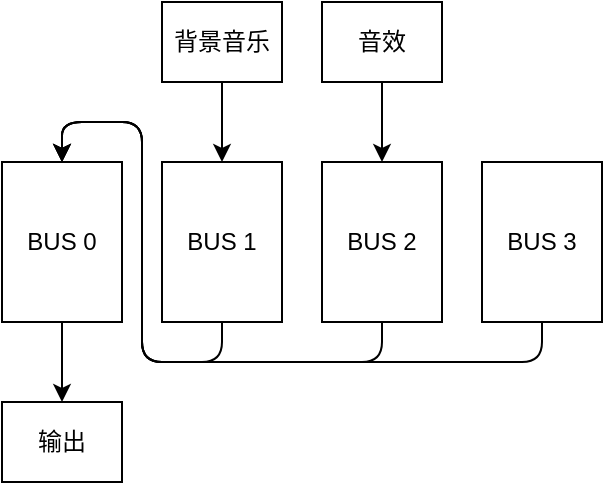 <mxfile>
    <diagram id="CiNk-R6jzC13yHhdKgKK" name="第 1 页">
        <mxGraphModel dx="734" dy="543" grid="1" gridSize="10" guides="1" tooltips="1" connect="1" arrows="1" fold="1" page="1" pageScale="1" pageWidth="827" pageHeight="1169" math="0" shadow="0">
            <root>
                <mxCell id="0"/>
                <mxCell id="1" parent="0"/>
                <mxCell id="9" style="edgeStyle=orthogonalEdgeStyle;html=1;exitX=0.5;exitY=1;exitDx=0;exitDy=0;entryX=0.5;entryY=0;entryDx=0;entryDy=0;" edge="1" parent="1" source="2" target="10">
                    <mxGeometry relative="1" as="geometry">
                        <mxPoint x="230" y="300" as="targetPoint"/>
                    </mxGeometry>
                </mxCell>
                <mxCell id="2" value="BUS 0" style="rounded=0;whiteSpace=wrap;html=1;" vertex="1" parent="1">
                    <mxGeometry x="200" y="200" width="60" height="80" as="geometry"/>
                </mxCell>
                <mxCell id="6" style="edgeStyle=orthogonalEdgeStyle;html=1;exitX=0.5;exitY=1;exitDx=0;exitDy=0;entryX=0.5;entryY=0;entryDx=0;entryDy=0;" edge="1" parent="1" source="3" target="2">
                    <mxGeometry relative="1" as="geometry">
                        <mxPoint x="240" y="160" as="targetPoint"/>
                        <Array as="points">
                            <mxPoint x="310" y="300"/>
                            <mxPoint x="270" y="300"/>
                            <mxPoint x="270" y="180"/>
                            <mxPoint x="230" y="180"/>
                        </Array>
                    </mxGeometry>
                </mxCell>
                <mxCell id="3" value="BUS 1" style="rounded=0;whiteSpace=wrap;html=1;" vertex="1" parent="1">
                    <mxGeometry x="280" y="200" width="60" height="80" as="geometry"/>
                </mxCell>
                <mxCell id="7" style="edgeStyle=orthogonalEdgeStyle;html=1;exitX=0.5;exitY=1;exitDx=0;exitDy=0;entryX=0.5;entryY=0;entryDx=0;entryDy=0;" edge="1" parent="1" source="4" target="2">
                    <mxGeometry relative="1" as="geometry">
                        <Array as="points">
                            <mxPoint x="390" y="300"/>
                            <mxPoint x="270" y="300"/>
                            <mxPoint x="270" y="180"/>
                            <mxPoint x="230" y="180"/>
                        </Array>
                    </mxGeometry>
                </mxCell>
                <mxCell id="4" value="BUS 2" style="rounded=0;whiteSpace=wrap;html=1;" vertex="1" parent="1">
                    <mxGeometry x="360" y="200" width="60" height="80" as="geometry"/>
                </mxCell>
                <mxCell id="8" style="edgeStyle=orthogonalEdgeStyle;html=1;exitX=0.5;exitY=1;exitDx=0;exitDy=0;entryX=0.5;entryY=0;entryDx=0;entryDy=0;" edge="1" parent="1" source="5" target="2">
                    <mxGeometry relative="1" as="geometry">
                        <Array as="points">
                            <mxPoint x="470" y="300"/>
                            <mxPoint x="270" y="300"/>
                            <mxPoint x="270" y="180"/>
                            <mxPoint x="230" y="180"/>
                        </Array>
                    </mxGeometry>
                </mxCell>
                <mxCell id="5" value="BUS 3" style="rounded=0;whiteSpace=wrap;html=1;" vertex="1" parent="1">
                    <mxGeometry x="440" y="200" width="60" height="80" as="geometry"/>
                </mxCell>
                <mxCell id="10" value="输出" style="rounded=0;whiteSpace=wrap;html=1;" vertex="1" parent="1">
                    <mxGeometry x="200" y="320" width="60" height="40" as="geometry"/>
                </mxCell>
                <mxCell id="12" style="edgeStyle=orthogonalEdgeStyle;html=1;exitX=0.5;exitY=1;exitDx=0;exitDy=0;entryX=0.5;entryY=0;entryDx=0;entryDy=0;" edge="1" parent="1" source="11" target="3">
                    <mxGeometry relative="1" as="geometry"/>
                </mxCell>
                <mxCell id="11" value="背景音乐" style="rounded=0;whiteSpace=wrap;html=1;" vertex="1" parent="1">
                    <mxGeometry x="280" y="120" width="60" height="40" as="geometry"/>
                </mxCell>
                <mxCell id="14" style="edgeStyle=orthogonalEdgeStyle;html=1;exitX=0.5;exitY=1;exitDx=0;exitDy=0;entryX=0.5;entryY=0;entryDx=0;entryDy=0;" edge="1" parent="1" source="13" target="4">
                    <mxGeometry relative="1" as="geometry"/>
                </mxCell>
                <mxCell id="13" value="音效" style="rounded=0;whiteSpace=wrap;html=1;" vertex="1" parent="1">
                    <mxGeometry x="360" y="120" width="60" height="40" as="geometry"/>
                </mxCell>
            </root>
        </mxGraphModel>
    </diagram>
    <diagram id="Z16fXDf6MjDLryCVZEoy" name="第 2 页">
        <mxGraphModel dx="734" dy="543" grid="1" gridSize="10" guides="1" tooltips="1" connect="1" arrows="1" fold="1" page="1" pageScale="1" pageWidth="827" pageHeight="1169" math="0" shadow="0">
            <root>
                <mxCell id="6ag7DJAT6rCrKb1GnTZw-0"/>
                <mxCell id="6ag7DJAT6rCrKb1GnTZw-1" parent="6ag7DJAT6rCrKb1GnTZw-0"/>
                <mxCell id="6IIFlrv_Hpw2YGFFN5Ox-4" style="edgeStyle=orthogonalEdgeStyle;html=1;exitX=1;exitY=0.5;exitDx=0;exitDy=0;entryX=0;entryY=0.5;entryDx=0;entryDy=0;" edge="1" parent="6ag7DJAT6rCrKb1GnTZw-1" target="6ag7DJAT6rCrKb1GnTZw-3">
                    <mxGeometry relative="1" as="geometry">
                        <mxPoint x="100" y="220" as="sourcePoint"/>
                    </mxGeometry>
                </mxCell>
                <mxCell id="6IIFlrv_Hpw2YGFFN5Ox-5" style="edgeStyle=orthogonalEdgeStyle;html=1;exitX=1;exitY=0.5;exitDx=0;exitDy=0;entryX=0;entryY=0.5;entryDx=0;entryDy=0;" edge="1" parent="6ag7DJAT6rCrKb1GnTZw-1" source="6ag7DJAT6rCrKb1GnTZw-3" target="6IIFlrv_Hpw2YGFFN5Ox-0">
                    <mxGeometry relative="1" as="geometry"/>
                </mxCell>
                <mxCell id="6ag7DJAT6rCrKb1GnTZw-3" value="效果链" style="rounded=0;whiteSpace=wrap;html=1;" vertex="1" parent="6ag7DJAT6rCrKb1GnTZw-1">
                    <mxGeometry x="120" y="200" width="80" height="40" as="geometry"/>
                </mxCell>
                <mxCell id="6IIFlrv_Hpw2YGFFN5Ox-6" style="edgeStyle=orthogonalEdgeStyle;html=1;exitX=1;exitY=0.5;exitDx=0;exitDy=0;entryX=0;entryY=0.5;entryDx=0;entryDy=0;" edge="1" parent="6ag7DJAT6rCrKb1GnTZw-1" source="6IIFlrv_Hpw2YGFFN5Ox-0" target="6IIFlrv_Hpw2YGFFN5Ox-2">
                    <mxGeometry relative="1" as="geometry"/>
                </mxCell>
                <mxCell id="6IIFlrv_Hpw2YGFFN5Ox-16" style="edgeStyle=orthogonalEdgeStyle;html=1;exitX=0.5;exitY=1;exitDx=0;exitDy=0;" edge="1" parent="6ag7DJAT6rCrKb1GnTZw-1" source="6IIFlrv_Hpw2YGFFN5Ox-0">
                    <mxGeometry relative="1" as="geometry">
                        <mxPoint x="260" y="260" as="targetPoint"/>
                    </mxGeometry>
                </mxCell>
                <mxCell id="6IIFlrv_Hpw2YGFFN5Ox-0" value="推子前发送" style="rounded=0;whiteSpace=wrap;html=1;" vertex="1" parent="6ag7DJAT6rCrKb1GnTZw-1">
                    <mxGeometry x="220" y="200" width="80" height="40" as="geometry"/>
                </mxCell>
                <mxCell id="6IIFlrv_Hpw2YGFFN5Ox-8" style="edgeStyle=orthogonalEdgeStyle;html=1;exitX=1;exitY=0.5;exitDx=0;exitDy=0;entryX=0;entryY=0.5;entryDx=0;entryDy=0;" edge="1" parent="6ag7DJAT6rCrKb1GnTZw-1" source="6IIFlrv_Hpw2YGFFN5Ox-2" target="6IIFlrv_Hpw2YGFFN5Ox-7">
                    <mxGeometry relative="1" as="geometry"/>
                </mxCell>
                <mxCell id="6IIFlrv_Hpw2YGFFN5Ox-2" value="音量" style="rounded=0;whiteSpace=wrap;html=1;" vertex="1" parent="6ag7DJAT6rCrKb1GnTZw-1">
                    <mxGeometry x="320" y="200" width="80" height="40" as="geometry"/>
                </mxCell>
                <mxCell id="6IIFlrv_Hpw2YGFFN5Ox-10" style="edgeStyle=orthogonalEdgeStyle;html=1;exitX=1;exitY=0.5;exitDx=0;exitDy=0;entryX=0;entryY=0.5;entryDx=0;entryDy=0;" edge="1" parent="6ag7DJAT6rCrKb1GnTZw-1" source="6IIFlrv_Hpw2YGFFN5Ox-7" target="6IIFlrv_Hpw2YGFFN5Ox-9">
                    <mxGeometry relative="1" as="geometry"/>
                </mxCell>
                <mxCell id="6IIFlrv_Hpw2YGFFN5Ox-18" style="edgeStyle=orthogonalEdgeStyle;html=1;exitX=0.5;exitY=1;exitDx=0;exitDy=0;" edge="1" parent="6ag7DJAT6rCrKb1GnTZw-1" source="6IIFlrv_Hpw2YGFFN5Ox-7">
                    <mxGeometry relative="1" as="geometry">
                        <mxPoint x="460" y="260" as="targetPoint"/>
                    </mxGeometry>
                </mxCell>
                <mxCell id="6IIFlrv_Hpw2YGFFN5Ox-7" value="推子后发送" style="rounded=0;whiteSpace=wrap;html=1;" vertex="1" parent="6ag7DJAT6rCrKb1GnTZw-1">
                    <mxGeometry x="420" y="200" width="80" height="40" as="geometry"/>
                </mxCell>
                <mxCell id="6IIFlrv_Hpw2YGFFN5Ox-12" style="edgeStyle=orthogonalEdgeStyle;html=1;exitX=1;exitY=0.5;exitDx=0;exitDy=0;entryX=0;entryY=0.5;entryDx=0;entryDy=0;" edge="1" parent="6ag7DJAT6rCrKb1GnTZw-1" source="6IIFlrv_Hpw2YGFFN5Ox-9" target="6IIFlrv_Hpw2YGFFN5Ox-11">
                    <mxGeometry relative="1" as="geometry"/>
                </mxCell>
                <mxCell id="6IIFlrv_Hpw2YGFFN5Ox-9" value="声像" style="rounded=0;whiteSpace=wrap;html=1;" vertex="1" parent="6ag7DJAT6rCrKb1GnTZw-1">
                    <mxGeometry x="520" y="200" width="80" height="40" as="geometry"/>
                </mxCell>
                <mxCell id="6IIFlrv_Hpw2YGFFN5Ox-13" style="edgeStyle=orthogonalEdgeStyle;html=1;exitX=1;exitY=0.5;exitDx=0;exitDy=0;" edge="1" parent="6ag7DJAT6rCrKb1GnTZw-1" source="6IIFlrv_Hpw2YGFFN5Ox-11">
                    <mxGeometry relative="1" as="geometry">
                        <mxPoint x="720" y="220" as="targetPoint"/>
                    </mxGeometry>
                </mxCell>
                <mxCell id="6IIFlrv_Hpw2YGFFN5Ox-20" style="edgeStyle=orthogonalEdgeStyle;html=1;exitX=0.5;exitY=1;exitDx=0;exitDy=0;" edge="1" parent="6ag7DJAT6rCrKb1GnTZw-1" source="6IIFlrv_Hpw2YGFFN5Ox-11">
                    <mxGeometry relative="1" as="geometry">
                        <mxPoint x="660" y="260" as="targetPoint"/>
                    </mxGeometry>
                </mxCell>
                <mxCell id="6IIFlrv_Hpw2YGFFN5Ox-11" value="后声像发送" style="rounded=0;whiteSpace=wrap;html=1;" vertex="1" parent="6ag7DJAT6rCrKb1GnTZw-1">
                    <mxGeometry x="620" y="200" width="80" height="40" as="geometry"/>
                </mxCell>
                <mxCell id="6IIFlrv_Hpw2YGFFN5Ox-14" value="音频源" style="text;html=1;align=center;verticalAlign=middle;resizable=0;points=[];autosize=1;strokeColor=none;fillColor=none;" vertex="1" parent="6ag7DJAT6rCrKb1GnTZw-1">
                    <mxGeometry x="50" y="210" width="50" height="20" as="geometry"/>
                </mxCell>
                <mxCell id="6IIFlrv_Hpw2YGFFN5Ox-15" value="输出/其他 BUS" style="text;html=1;align=center;verticalAlign=middle;resizable=0;points=[];autosize=1;strokeColor=none;fillColor=none;" vertex="1" parent="6ag7DJAT6rCrKb1GnTZw-1">
                    <mxGeometry x="720" y="210" width="90" height="20" as="geometry"/>
                </mxCell>
                <mxCell id="6IIFlrv_Hpw2YGFFN5Ox-17" value="其他 BUS" style="text;html=1;align=center;verticalAlign=middle;resizable=0;points=[];autosize=1;strokeColor=none;fillColor=none;" vertex="1" parent="6ag7DJAT6rCrKb1GnTZw-1">
                    <mxGeometry x="225" y="260" width="70" height="20" as="geometry"/>
                </mxCell>
                <mxCell id="6IIFlrv_Hpw2YGFFN5Ox-19" value="其他 BUS" style="text;html=1;align=center;verticalAlign=middle;resizable=0;points=[];autosize=1;strokeColor=none;fillColor=none;" vertex="1" parent="6ag7DJAT6rCrKb1GnTZw-1">
                    <mxGeometry x="425" y="260" width="70" height="20" as="geometry"/>
                </mxCell>
                <mxCell id="6IIFlrv_Hpw2YGFFN5Ox-21" value="其他 BUS" style="text;html=1;align=center;verticalAlign=middle;resizable=0;points=[];autosize=1;strokeColor=none;fillColor=none;" vertex="1" parent="6ag7DJAT6rCrKb1GnTZw-1">
                    <mxGeometry x="625" y="260" width="70" height="20" as="geometry"/>
                </mxCell>
            </root>
        </mxGraphModel>
    </diagram>
</mxfile>